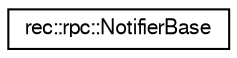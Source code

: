 digraph "Graphical Class Hierarchy"
{
  edge [fontname="FreeSans",fontsize="10",labelfontname="FreeSans",labelfontsize="10"];
  node [fontname="FreeSans",fontsize="10",shape=record];
  rankdir="LR";
  Node1 [label="rec::rpc::NotifierBase",height=0.2,width=0.4,color="black", fillcolor="white", style="filled",URL="$a00009.html",tooltip="RPC response notifier wrapper interface. "];
}
